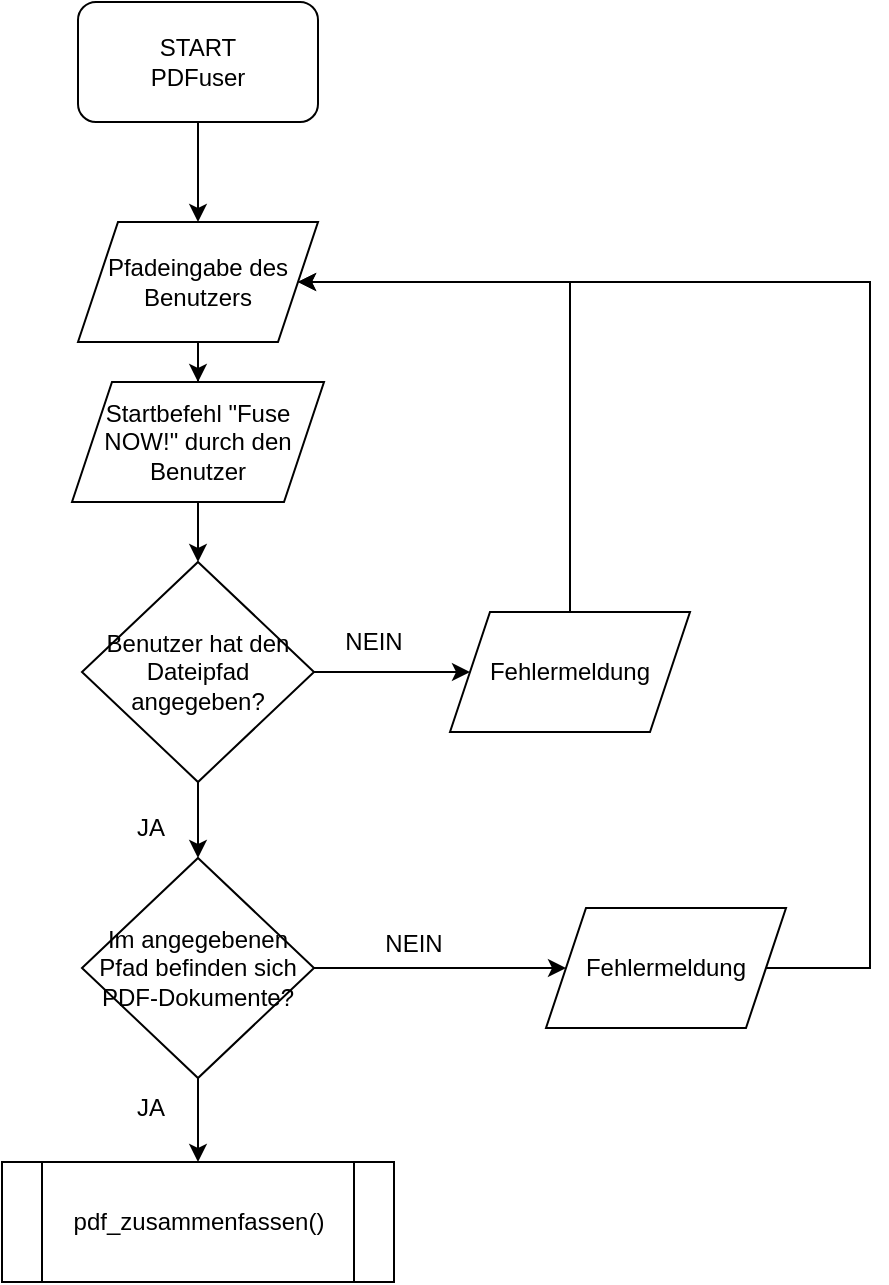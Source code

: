<mxfile version="21.5.0" type="github">
  <diagram name="Seite-1" id="z2froGWdfn9ouF2fLTrf">
    <mxGraphModel dx="2074" dy="1116" grid="1" gridSize="10" guides="1" tooltips="1" connect="1" arrows="1" fold="1" page="1" pageScale="1" pageWidth="827" pageHeight="1169" math="0" shadow="0">
      <root>
        <mxCell id="0" />
        <mxCell id="1" parent="0" />
        <mxCell id="xmYlkgfEZDCuhrtj4b7d-4" value="" style="edgeStyle=orthogonalEdgeStyle;rounded=0;orthogonalLoop=1;jettySize=auto;html=1;" edge="1" parent="1" source="xmYlkgfEZDCuhrtj4b7d-2" target="xmYlkgfEZDCuhrtj4b7d-3">
          <mxGeometry relative="1" as="geometry" />
        </mxCell>
        <mxCell id="xmYlkgfEZDCuhrtj4b7d-2" value="START&lt;br&gt;PDFuser" style="rounded=1;whiteSpace=wrap;html=1;" vertex="1" parent="1">
          <mxGeometry x="354" y="40" width="120" height="60" as="geometry" />
        </mxCell>
        <mxCell id="xmYlkgfEZDCuhrtj4b7d-6" value="" style="edgeStyle=orthogonalEdgeStyle;rounded=0;orthogonalLoop=1;jettySize=auto;html=1;" edge="1" parent="1" source="xmYlkgfEZDCuhrtj4b7d-3" target="xmYlkgfEZDCuhrtj4b7d-5">
          <mxGeometry relative="1" as="geometry" />
        </mxCell>
        <mxCell id="xmYlkgfEZDCuhrtj4b7d-3" value="Pfadeingabe des Benutzers" style="shape=parallelogram;perimeter=parallelogramPerimeter;whiteSpace=wrap;html=1;fixedSize=1;" vertex="1" parent="1">
          <mxGeometry x="354" y="150" width="120" height="60" as="geometry" />
        </mxCell>
        <mxCell id="xmYlkgfEZDCuhrtj4b7d-12" value="" style="edgeStyle=orthogonalEdgeStyle;rounded=0;orthogonalLoop=1;jettySize=auto;html=1;" edge="1" parent="1" source="xmYlkgfEZDCuhrtj4b7d-5" target="xmYlkgfEZDCuhrtj4b7d-8">
          <mxGeometry relative="1" as="geometry" />
        </mxCell>
        <mxCell id="xmYlkgfEZDCuhrtj4b7d-5" value="Startbefehl &quot;Fuse NOW!&quot; durch den Benutzer" style="shape=parallelogram;perimeter=parallelogramPerimeter;whiteSpace=wrap;html=1;fixedSize=1;" vertex="1" parent="1">
          <mxGeometry x="351" y="230" width="126" height="60" as="geometry" />
        </mxCell>
        <mxCell id="xmYlkgfEZDCuhrtj4b7d-10" value="" style="edgeStyle=orthogonalEdgeStyle;rounded=0;orthogonalLoop=1;jettySize=auto;html=1;" edge="1" parent="1" source="xmYlkgfEZDCuhrtj4b7d-8" target="xmYlkgfEZDCuhrtj4b7d-9">
          <mxGeometry relative="1" as="geometry" />
        </mxCell>
        <mxCell id="xmYlkgfEZDCuhrtj4b7d-16" value="" style="edgeStyle=orthogonalEdgeStyle;rounded=0;orthogonalLoop=1;jettySize=auto;html=1;" edge="1" parent="1" source="xmYlkgfEZDCuhrtj4b7d-8" target="xmYlkgfEZDCuhrtj4b7d-15">
          <mxGeometry relative="1" as="geometry" />
        </mxCell>
        <mxCell id="xmYlkgfEZDCuhrtj4b7d-8" value="Benutzer hat den Dateipfad angegeben?" style="rhombus;whiteSpace=wrap;html=1;" vertex="1" parent="1">
          <mxGeometry x="356" y="320" width="116" height="110" as="geometry" />
        </mxCell>
        <mxCell id="xmYlkgfEZDCuhrtj4b7d-9" value="Fehlermeldung" style="shape=parallelogram;perimeter=parallelogramPerimeter;whiteSpace=wrap;html=1;fixedSize=1;" vertex="1" parent="1">
          <mxGeometry x="540" y="345" width="120" height="60" as="geometry" />
        </mxCell>
        <mxCell id="xmYlkgfEZDCuhrtj4b7d-11" value="NEIN" style="text;html=1;strokeColor=none;fillColor=none;align=center;verticalAlign=middle;whiteSpace=wrap;rounded=0;" vertex="1" parent="1">
          <mxGeometry x="472" y="345" width="60" height="30" as="geometry" />
        </mxCell>
        <mxCell id="xmYlkgfEZDCuhrtj4b7d-14" value="" style="endArrow=classic;html=1;rounded=0;exitX=0.5;exitY=0;exitDx=0;exitDy=0;entryX=1;entryY=0.5;entryDx=0;entryDy=0;" edge="1" parent="1" source="xmYlkgfEZDCuhrtj4b7d-9" target="xmYlkgfEZDCuhrtj4b7d-3">
          <mxGeometry width="50" height="50" relative="1" as="geometry">
            <mxPoint x="390" y="590" as="sourcePoint" />
            <mxPoint x="440" y="540" as="targetPoint" />
            <Array as="points">
              <mxPoint x="600" y="180" />
            </Array>
          </mxGeometry>
        </mxCell>
        <mxCell id="xmYlkgfEZDCuhrtj4b7d-19" value="" style="edgeStyle=orthogonalEdgeStyle;rounded=0;orthogonalLoop=1;jettySize=auto;html=1;" edge="1" parent="1" source="xmYlkgfEZDCuhrtj4b7d-15" target="xmYlkgfEZDCuhrtj4b7d-18">
          <mxGeometry relative="1" as="geometry" />
        </mxCell>
        <mxCell id="xmYlkgfEZDCuhrtj4b7d-23" value="" style="edgeStyle=orthogonalEdgeStyle;rounded=0;orthogonalLoop=1;jettySize=auto;html=1;" edge="1" parent="1" source="xmYlkgfEZDCuhrtj4b7d-15" target="xmYlkgfEZDCuhrtj4b7d-22">
          <mxGeometry relative="1" as="geometry" />
        </mxCell>
        <mxCell id="xmYlkgfEZDCuhrtj4b7d-15" value="Im angegebenen Pfad befinden sich PDF-Dokumente?" style="rhombus;whiteSpace=wrap;html=1;" vertex="1" parent="1">
          <mxGeometry x="356" y="468" width="116" height="110" as="geometry" />
        </mxCell>
        <mxCell id="xmYlkgfEZDCuhrtj4b7d-18" value="Fehlermeldung" style="shape=parallelogram;perimeter=parallelogramPerimeter;whiteSpace=wrap;html=1;fixedSize=1;" vertex="1" parent="1">
          <mxGeometry x="588" y="493" width="120" height="60" as="geometry" />
        </mxCell>
        <mxCell id="xmYlkgfEZDCuhrtj4b7d-20" value="" style="endArrow=classic;html=1;rounded=0;exitX=1;exitY=0.5;exitDx=0;exitDy=0;entryX=1;entryY=0.5;entryDx=0;entryDy=0;" edge="1" parent="1" source="xmYlkgfEZDCuhrtj4b7d-18" target="xmYlkgfEZDCuhrtj4b7d-3">
          <mxGeometry width="50" height="50" relative="1" as="geometry">
            <mxPoint x="390" y="590" as="sourcePoint" />
            <mxPoint x="440" y="540" as="targetPoint" />
            <Array as="points">
              <mxPoint x="750" y="523" />
              <mxPoint x="750" y="480" />
              <mxPoint x="750" y="440" />
              <mxPoint x="750" y="350" />
              <mxPoint x="750" y="270" />
              <mxPoint x="750" y="180" />
            </Array>
          </mxGeometry>
        </mxCell>
        <mxCell id="xmYlkgfEZDCuhrtj4b7d-21" value="NEIN" style="text;html=1;strokeColor=none;fillColor=none;align=center;verticalAlign=middle;whiteSpace=wrap;rounded=0;" vertex="1" parent="1">
          <mxGeometry x="492" y="496" width="60" height="30" as="geometry" />
        </mxCell>
        <mxCell id="xmYlkgfEZDCuhrtj4b7d-22" value="pdf_zusammenfassen()" style="shape=process;whiteSpace=wrap;html=1;backgroundOutline=1;" vertex="1" parent="1">
          <mxGeometry x="316" y="620" width="196" height="60" as="geometry" />
        </mxCell>
        <mxCell id="xmYlkgfEZDCuhrtj4b7d-24" value="JA" style="text;html=1;strokeColor=none;fillColor=none;align=center;verticalAlign=middle;whiteSpace=wrap;rounded=0;" vertex="1" parent="1">
          <mxGeometry x="370" y="438" width="41" height="30" as="geometry" />
        </mxCell>
        <mxCell id="xmYlkgfEZDCuhrtj4b7d-25" value="JA" style="text;html=1;strokeColor=none;fillColor=none;align=center;verticalAlign=middle;whiteSpace=wrap;rounded=0;" vertex="1" parent="1">
          <mxGeometry x="370" y="578" width="41" height="30" as="geometry" />
        </mxCell>
      </root>
    </mxGraphModel>
  </diagram>
</mxfile>
